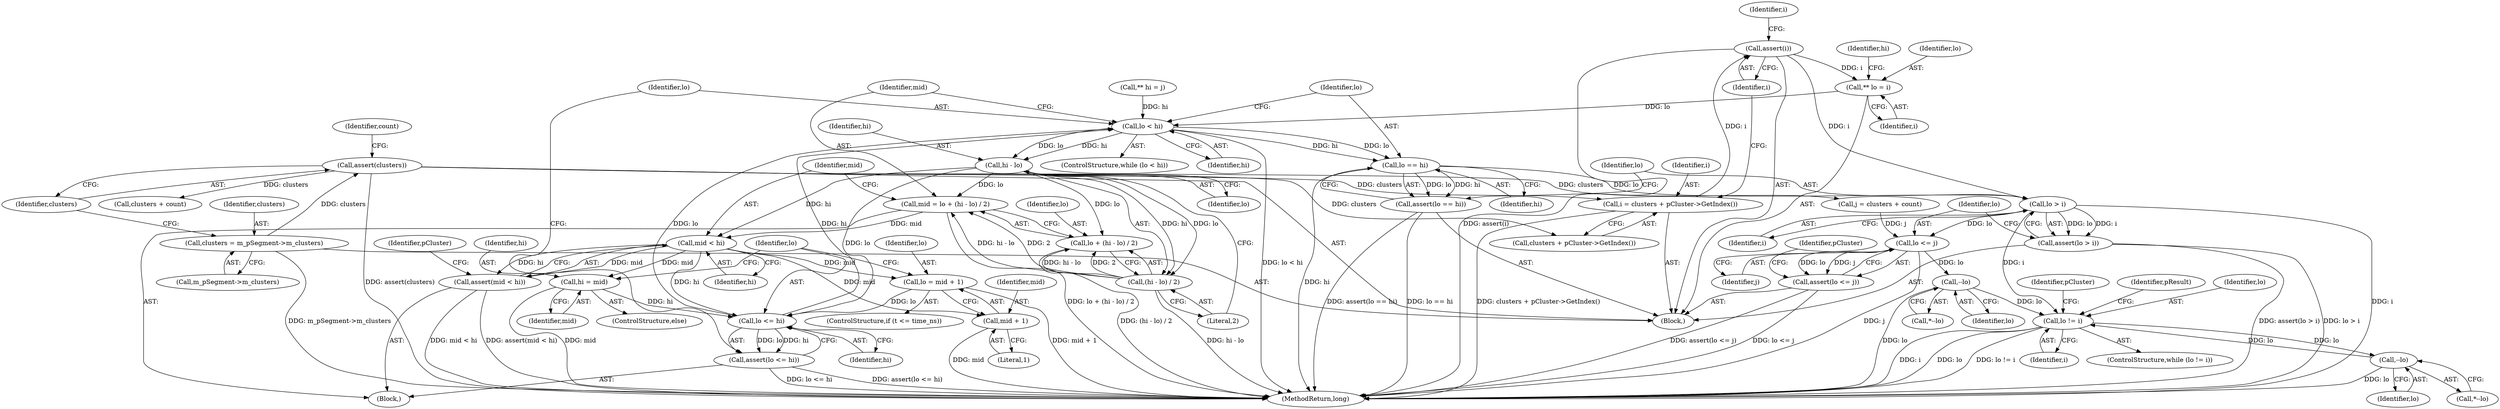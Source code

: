 digraph "0_Android_cc274e2abe8b2a6698a5c47d8aa4bb45f1f9538d_61@API" {
"1000161" [label="(Call,assert(i))"];
"1000156" [label="(Call,i = clusters + pCluster->GetIndex())"];
"1000146" [label="(Call,assert(clusters))"];
"1000141" [label="(Call,clusters = m_pSegment->m_clusters)"];
"1000178" [label="(Call,** lo = i)"];
"1000186" [label="(Call,lo < hi)"];
"1000195" [label="(Call,hi - lo)"];
"1000190" [label="(Call,mid = lo + (hi - lo) / 2)"];
"1000200" [label="(Call,mid < hi)"];
"1000199" [label="(Call,assert(mid < hi))"];
"1000221" [label="(Call,lo = mid + 1)"];
"1000231" [label="(Call,lo <= hi)"];
"1000230" [label="(Call,assert(lo <= hi))"];
"1000223" [label="(Call,mid + 1)"];
"1000227" [label="(Call,hi = mid)"];
"1000192" [label="(Call,lo + (hi - lo) / 2)"];
"1000194" [label="(Call,(hi - lo) / 2)"];
"1000235" [label="(Call,lo == hi)"];
"1000234" [label="(Call,assert(lo == hi))"];
"1000239" [label="(Call,lo > i)"];
"1000238" [label="(Call,assert(lo > i))"];
"1000243" [label="(Call,lo <= j)"];
"1000242" [label="(Call,assert(lo <= j))"];
"1000249" [label="(Call,--lo)"];
"1000272" [label="(Call,lo != i)"];
"1000279" [label="(Call,--lo)"];
"1000150" [label="(Identifier,count)"];
"1000226" [label="(ControlStructure,else)"];
"1000236" [label="(Identifier,lo)"];
"1000143" [label="(Call,m_pSegment->m_clusters)"];
"1000186" [label="(Call,lo < hi)"];
"1000180" [label="(Identifier,i)"];
"1000141" [label="(Call,clusters = m_pSegment->m_clusters)"];
"1000162" [label="(Identifier,i)"];
"1000161" [label="(Call,assert(i))"];
"1000142" [label="(Identifier,clusters)"];
"1000222" [label="(Identifier,lo)"];
"1000230" [label="(Call,assert(lo <= hi))"];
"1000249" [label="(Call,--lo)"];
"1000305" [label="(MethodReturn,long)"];
"1000217" [label="(ControlStructure,if (t <= time_ns))"];
"1000231" [label="(Call,lo <= hi)"];
"1000191" [label="(Identifier,mid)"];
"1000166" [label="(Identifier,i)"];
"1000235" [label="(Call,lo == hi)"];
"1000233" [label="(Identifier,hi)"];
"1000183" [label="(Identifier,hi)"];
"1000194" [label="(Call,(hi - lo) / 2)"];
"1000244" [label="(Identifier,lo)"];
"1000247" [label="(Identifier,pCluster)"];
"1000278" [label="(Call,*--lo)"];
"1000190" [label="(Call,mid = lo + (hi - lo) / 2)"];
"1000228" [label="(Identifier,hi)"];
"1000241" [label="(Identifier,i)"];
"1000248" [label="(Call,*--lo)"];
"1000274" [label="(Identifier,i)"];
"1000280" [label="(Identifier,lo)"];
"1000221" [label="(Call,lo = mid + 1)"];
"1000271" [label="(ControlStructure,while (lo != i))"];
"1000174" [label="(Call,clusters + count)"];
"1000204" [label="(Identifier,pCluster)"];
"1000245" [label="(Identifier,j)"];
"1000273" [label="(Identifier,lo)"];
"1000243" [label="(Call,lo <= j)"];
"1000193" [label="(Identifier,lo)"];
"1000185" [label="(ControlStructure,while (lo < hi))"];
"1000156" [label="(Call,i = clusters + pCluster->GetIndex())"];
"1000157" [label="(Identifier,i)"];
"1000200" [label="(Call,mid < hi)"];
"1000225" [label="(Literal,1)"];
"1000182" [label="(Call,** hi = j)"];
"1000197" [label="(Identifier,lo)"];
"1000189" [label="(Block,)"];
"1000223" [label="(Call,mid + 1)"];
"1000229" [label="(Identifier,mid)"];
"1000179" [label="(Identifier,lo)"];
"1000147" [label="(Identifier,clusters)"];
"1000195" [label="(Call,hi - lo)"];
"1000198" [label="(Literal,2)"];
"1000239" [label="(Call,lo > i)"];
"1000192" [label="(Call,lo + (hi - lo) / 2)"];
"1000250" [label="(Identifier,lo)"];
"1000238" [label="(Call,assert(lo > i))"];
"1000272" [label="(Call,lo != i)"];
"1000242" [label="(Call,assert(lo <= j))"];
"1000277" [label="(Identifier,pCluster)"];
"1000301" [label="(Identifier,pResult)"];
"1000178" [label="(Call,** lo = i)"];
"1000279" [label="(Call,--lo)"];
"1000199" [label="(Call,assert(mid < hi))"];
"1000196" [label="(Identifier,hi)"];
"1000234" [label="(Call,assert(lo == hi))"];
"1000232" [label="(Identifier,lo)"];
"1000106" [label="(Block,)"];
"1000187" [label="(Identifier,lo)"];
"1000158" [label="(Call,clusters + pCluster->GetIndex())"];
"1000237" [label="(Identifier,hi)"];
"1000240" [label="(Identifier,lo)"];
"1000202" [label="(Identifier,hi)"];
"1000146" [label="(Call,assert(clusters))"];
"1000188" [label="(Identifier,hi)"];
"1000201" [label="(Identifier,mid)"];
"1000224" [label="(Identifier,mid)"];
"1000227" [label="(Call,hi = mid)"];
"1000172" [label="(Call,j = clusters + count)"];
"1000161" -> "1000106"  [label="AST: "];
"1000161" -> "1000162"  [label="CFG: "];
"1000162" -> "1000161"  [label="AST: "];
"1000166" -> "1000161"  [label="CFG: "];
"1000161" -> "1000305"  [label="DDG: assert(i)"];
"1000156" -> "1000161"  [label="DDG: i"];
"1000161" -> "1000178"  [label="DDG: i"];
"1000161" -> "1000239"  [label="DDG: i"];
"1000156" -> "1000106"  [label="AST: "];
"1000156" -> "1000158"  [label="CFG: "];
"1000157" -> "1000156"  [label="AST: "];
"1000158" -> "1000156"  [label="AST: "];
"1000162" -> "1000156"  [label="CFG: "];
"1000156" -> "1000305"  [label="DDG: clusters + pCluster->GetIndex()"];
"1000146" -> "1000156"  [label="DDG: clusters"];
"1000146" -> "1000106"  [label="AST: "];
"1000146" -> "1000147"  [label="CFG: "];
"1000147" -> "1000146"  [label="AST: "];
"1000150" -> "1000146"  [label="CFG: "];
"1000146" -> "1000305"  [label="DDG: assert(clusters)"];
"1000141" -> "1000146"  [label="DDG: clusters"];
"1000146" -> "1000158"  [label="DDG: clusters"];
"1000146" -> "1000172"  [label="DDG: clusters"];
"1000146" -> "1000174"  [label="DDG: clusters"];
"1000141" -> "1000106"  [label="AST: "];
"1000141" -> "1000143"  [label="CFG: "];
"1000142" -> "1000141"  [label="AST: "];
"1000143" -> "1000141"  [label="AST: "];
"1000147" -> "1000141"  [label="CFG: "];
"1000141" -> "1000305"  [label="DDG: m_pSegment->m_clusters"];
"1000178" -> "1000106"  [label="AST: "];
"1000178" -> "1000180"  [label="CFG: "];
"1000179" -> "1000178"  [label="AST: "];
"1000180" -> "1000178"  [label="AST: "];
"1000183" -> "1000178"  [label="CFG: "];
"1000178" -> "1000186"  [label="DDG: lo"];
"1000186" -> "1000185"  [label="AST: "];
"1000186" -> "1000188"  [label="CFG: "];
"1000187" -> "1000186"  [label="AST: "];
"1000188" -> "1000186"  [label="AST: "];
"1000191" -> "1000186"  [label="CFG: "];
"1000236" -> "1000186"  [label="CFG: "];
"1000186" -> "1000305"  [label="DDG: lo < hi"];
"1000231" -> "1000186"  [label="DDG: lo"];
"1000231" -> "1000186"  [label="DDG: hi"];
"1000182" -> "1000186"  [label="DDG: hi"];
"1000186" -> "1000195"  [label="DDG: hi"];
"1000186" -> "1000195"  [label="DDG: lo"];
"1000186" -> "1000235"  [label="DDG: lo"];
"1000186" -> "1000235"  [label="DDG: hi"];
"1000195" -> "1000194"  [label="AST: "];
"1000195" -> "1000197"  [label="CFG: "];
"1000196" -> "1000195"  [label="AST: "];
"1000197" -> "1000195"  [label="AST: "];
"1000198" -> "1000195"  [label="CFG: "];
"1000195" -> "1000190"  [label="DDG: lo"];
"1000195" -> "1000192"  [label="DDG: lo"];
"1000195" -> "1000194"  [label="DDG: hi"];
"1000195" -> "1000194"  [label="DDG: lo"];
"1000195" -> "1000200"  [label="DDG: hi"];
"1000195" -> "1000231"  [label="DDG: lo"];
"1000190" -> "1000189"  [label="AST: "];
"1000190" -> "1000192"  [label="CFG: "];
"1000191" -> "1000190"  [label="AST: "];
"1000192" -> "1000190"  [label="AST: "];
"1000201" -> "1000190"  [label="CFG: "];
"1000190" -> "1000305"  [label="DDG: lo + (hi - lo) / 2"];
"1000194" -> "1000190"  [label="DDG: hi - lo"];
"1000194" -> "1000190"  [label="DDG: 2"];
"1000190" -> "1000200"  [label="DDG: mid"];
"1000200" -> "1000199"  [label="AST: "];
"1000200" -> "1000202"  [label="CFG: "];
"1000201" -> "1000200"  [label="AST: "];
"1000202" -> "1000200"  [label="AST: "];
"1000199" -> "1000200"  [label="CFG: "];
"1000200" -> "1000199"  [label="DDG: mid"];
"1000200" -> "1000199"  [label="DDG: hi"];
"1000200" -> "1000221"  [label="DDG: mid"];
"1000200" -> "1000223"  [label="DDG: mid"];
"1000200" -> "1000227"  [label="DDG: mid"];
"1000200" -> "1000231"  [label="DDG: hi"];
"1000199" -> "1000189"  [label="AST: "];
"1000204" -> "1000199"  [label="CFG: "];
"1000199" -> "1000305"  [label="DDG: mid < hi"];
"1000199" -> "1000305"  [label="DDG: assert(mid < hi)"];
"1000221" -> "1000217"  [label="AST: "];
"1000221" -> "1000223"  [label="CFG: "];
"1000222" -> "1000221"  [label="AST: "];
"1000223" -> "1000221"  [label="AST: "];
"1000232" -> "1000221"  [label="CFG: "];
"1000221" -> "1000305"  [label="DDG: mid + 1"];
"1000221" -> "1000231"  [label="DDG: lo"];
"1000231" -> "1000230"  [label="AST: "];
"1000231" -> "1000233"  [label="CFG: "];
"1000232" -> "1000231"  [label="AST: "];
"1000233" -> "1000231"  [label="AST: "];
"1000230" -> "1000231"  [label="CFG: "];
"1000231" -> "1000230"  [label="DDG: lo"];
"1000231" -> "1000230"  [label="DDG: hi"];
"1000227" -> "1000231"  [label="DDG: hi"];
"1000230" -> "1000189"  [label="AST: "];
"1000187" -> "1000230"  [label="CFG: "];
"1000230" -> "1000305"  [label="DDG: lo <= hi"];
"1000230" -> "1000305"  [label="DDG: assert(lo <= hi)"];
"1000223" -> "1000225"  [label="CFG: "];
"1000224" -> "1000223"  [label="AST: "];
"1000225" -> "1000223"  [label="AST: "];
"1000223" -> "1000305"  [label="DDG: mid"];
"1000227" -> "1000226"  [label="AST: "];
"1000227" -> "1000229"  [label="CFG: "];
"1000228" -> "1000227"  [label="AST: "];
"1000229" -> "1000227"  [label="AST: "];
"1000232" -> "1000227"  [label="CFG: "];
"1000227" -> "1000305"  [label="DDG: mid"];
"1000192" -> "1000194"  [label="CFG: "];
"1000193" -> "1000192"  [label="AST: "];
"1000194" -> "1000192"  [label="AST: "];
"1000192" -> "1000305"  [label="DDG: (hi - lo) / 2"];
"1000194" -> "1000192"  [label="DDG: hi - lo"];
"1000194" -> "1000192"  [label="DDG: 2"];
"1000194" -> "1000198"  [label="CFG: "];
"1000198" -> "1000194"  [label="AST: "];
"1000194" -> "1000305"  [label="DDG: hi - lo"];
"1000235" -> "1000234"  [label="AST: "];
"1000235" -> "1000237"  [label="CFG: "];
"1000236" -> "1000235"  [label="AST: "];
"1000237" -> "1000235"  [label="AST: "];
"1000234" -> "1000235"  [label="CFG: "];
"1000235" -> "1000305"  [label="DDG: hi"];
"1000235" -> "1000234"  [label="DDG: lo"];
"1000235" -> "1000234"  [label="DDG: hi"];
"1000235" -> "1000239"  [label="DDG: lo"];
"1000234" -> "1000106"  [label="AST: "];
"1000240" -> "1000234"  [label="CFG: "];
"1000234" -> "1000305"  [label="DDG: lo == hi"];
"1000234" -> "1000305"  [label="DDG: assert(lo == hi)"];
"1000239" -> "1000238"  [label="AST: "];
"1000239" -> "1000241"  [label="CFG: "];
"1000240" -> "1000239"  [label="AST: "];
"1000241" -> "1000239"  [label="AST: "];
"1000238" -> "1000239"  [label="CFG: "];
"1000239" -> "1000305"  [label="DDG: i"];
"1000239" -> "1000238"  [label="DDG: lo"];
"1000239" -> "1000238"  [label="DDG: i"];
"1000239" -> "1000243"  [label="DDG: lo"];
"1000239" -> "1000272"  [label="DDG: i"];
"1000238" -> "1000106"  [label="AST: "];
"1000244" -> "1000238"  [label="CFG: "];
"1000238" -> "1000305"  [label="DDG: lo > i"];
"1000238" -> "1000305"  [label="DDG: assert(lo > i)"];
"1000243" -> "1000242"  [label="AST: "];
"1000243" -> "1000245"  [label="CFG: "];
"1000244" -> "1000243"  [label="AST: "];
"1000245" -> "1000243"  [label="AST: "];
"1000242" -> "1000243"  [label="CFG: "];
"1000243" -> "1000305"  [label="DDG: j"];
"1000243" -> "1000242"  [label="DDG: lo"];
"1000243" -> "1000242"  [label="DDG: j"];
"1000172" -> "1000243"  [label="DDG: j"];
"1000243" -> "1000249"  [label="DDG: lo"];
"1000242" -> "1000106"  [label="AST: "];
"1000247" -> "1000242"  [label="CFG: "];
"1000242" -> "1000305"  [label="DDG: assert(lo <= j)"];
"1000242" -> "1000305"  [label="DDG: lo <= j"];
"1000249" -> "1000248"  [label="AST: "];
"1000249" -> "1000250"  [label="CFG: "];
"1000250" -> "1000249"  [label="AST: "];
"1000248" -> "1000249"  [label="CFG: "];
"1000249" -> "1000305"  [label="DDG: lo"];
"1000249" -> "1000272"  [label="DDG: lo"];
"1000272" -> "1000271"  [label="AST: "];
"1000272" -> "1000274"  [label="CFG: "];
"1000273" -> "1000272"  [label="AST: "];
"1000274" -> "1000272"  [label="AST: "];
"1000277" -> "1000272"  [label="CFG: "];
"1000301" -> "1000272"  [label="CFG: "];
"1000272" -> "1000305"  [label="DDG: i"];
"1000272" -> "1000305"  [label="DDG: lo"];
"1000272" -> "1000305"  [label="DDG: lo != i"];
"1000279" -> "1000272"  [label="DDG: lo"];
"1000272" -> "1000279"  [label="DDG: lo"];
"1000279" -> "1000278"  [label="AST: "];
"1000279" -> "1000280"  [label="CFG: "];
"1000280" -> "1000279"  [label="AST: "];
"1000278" -> "1000279"  [label="CFG: "];
"1000279" -> "1000305"  [label="DDG: lo"];
}
